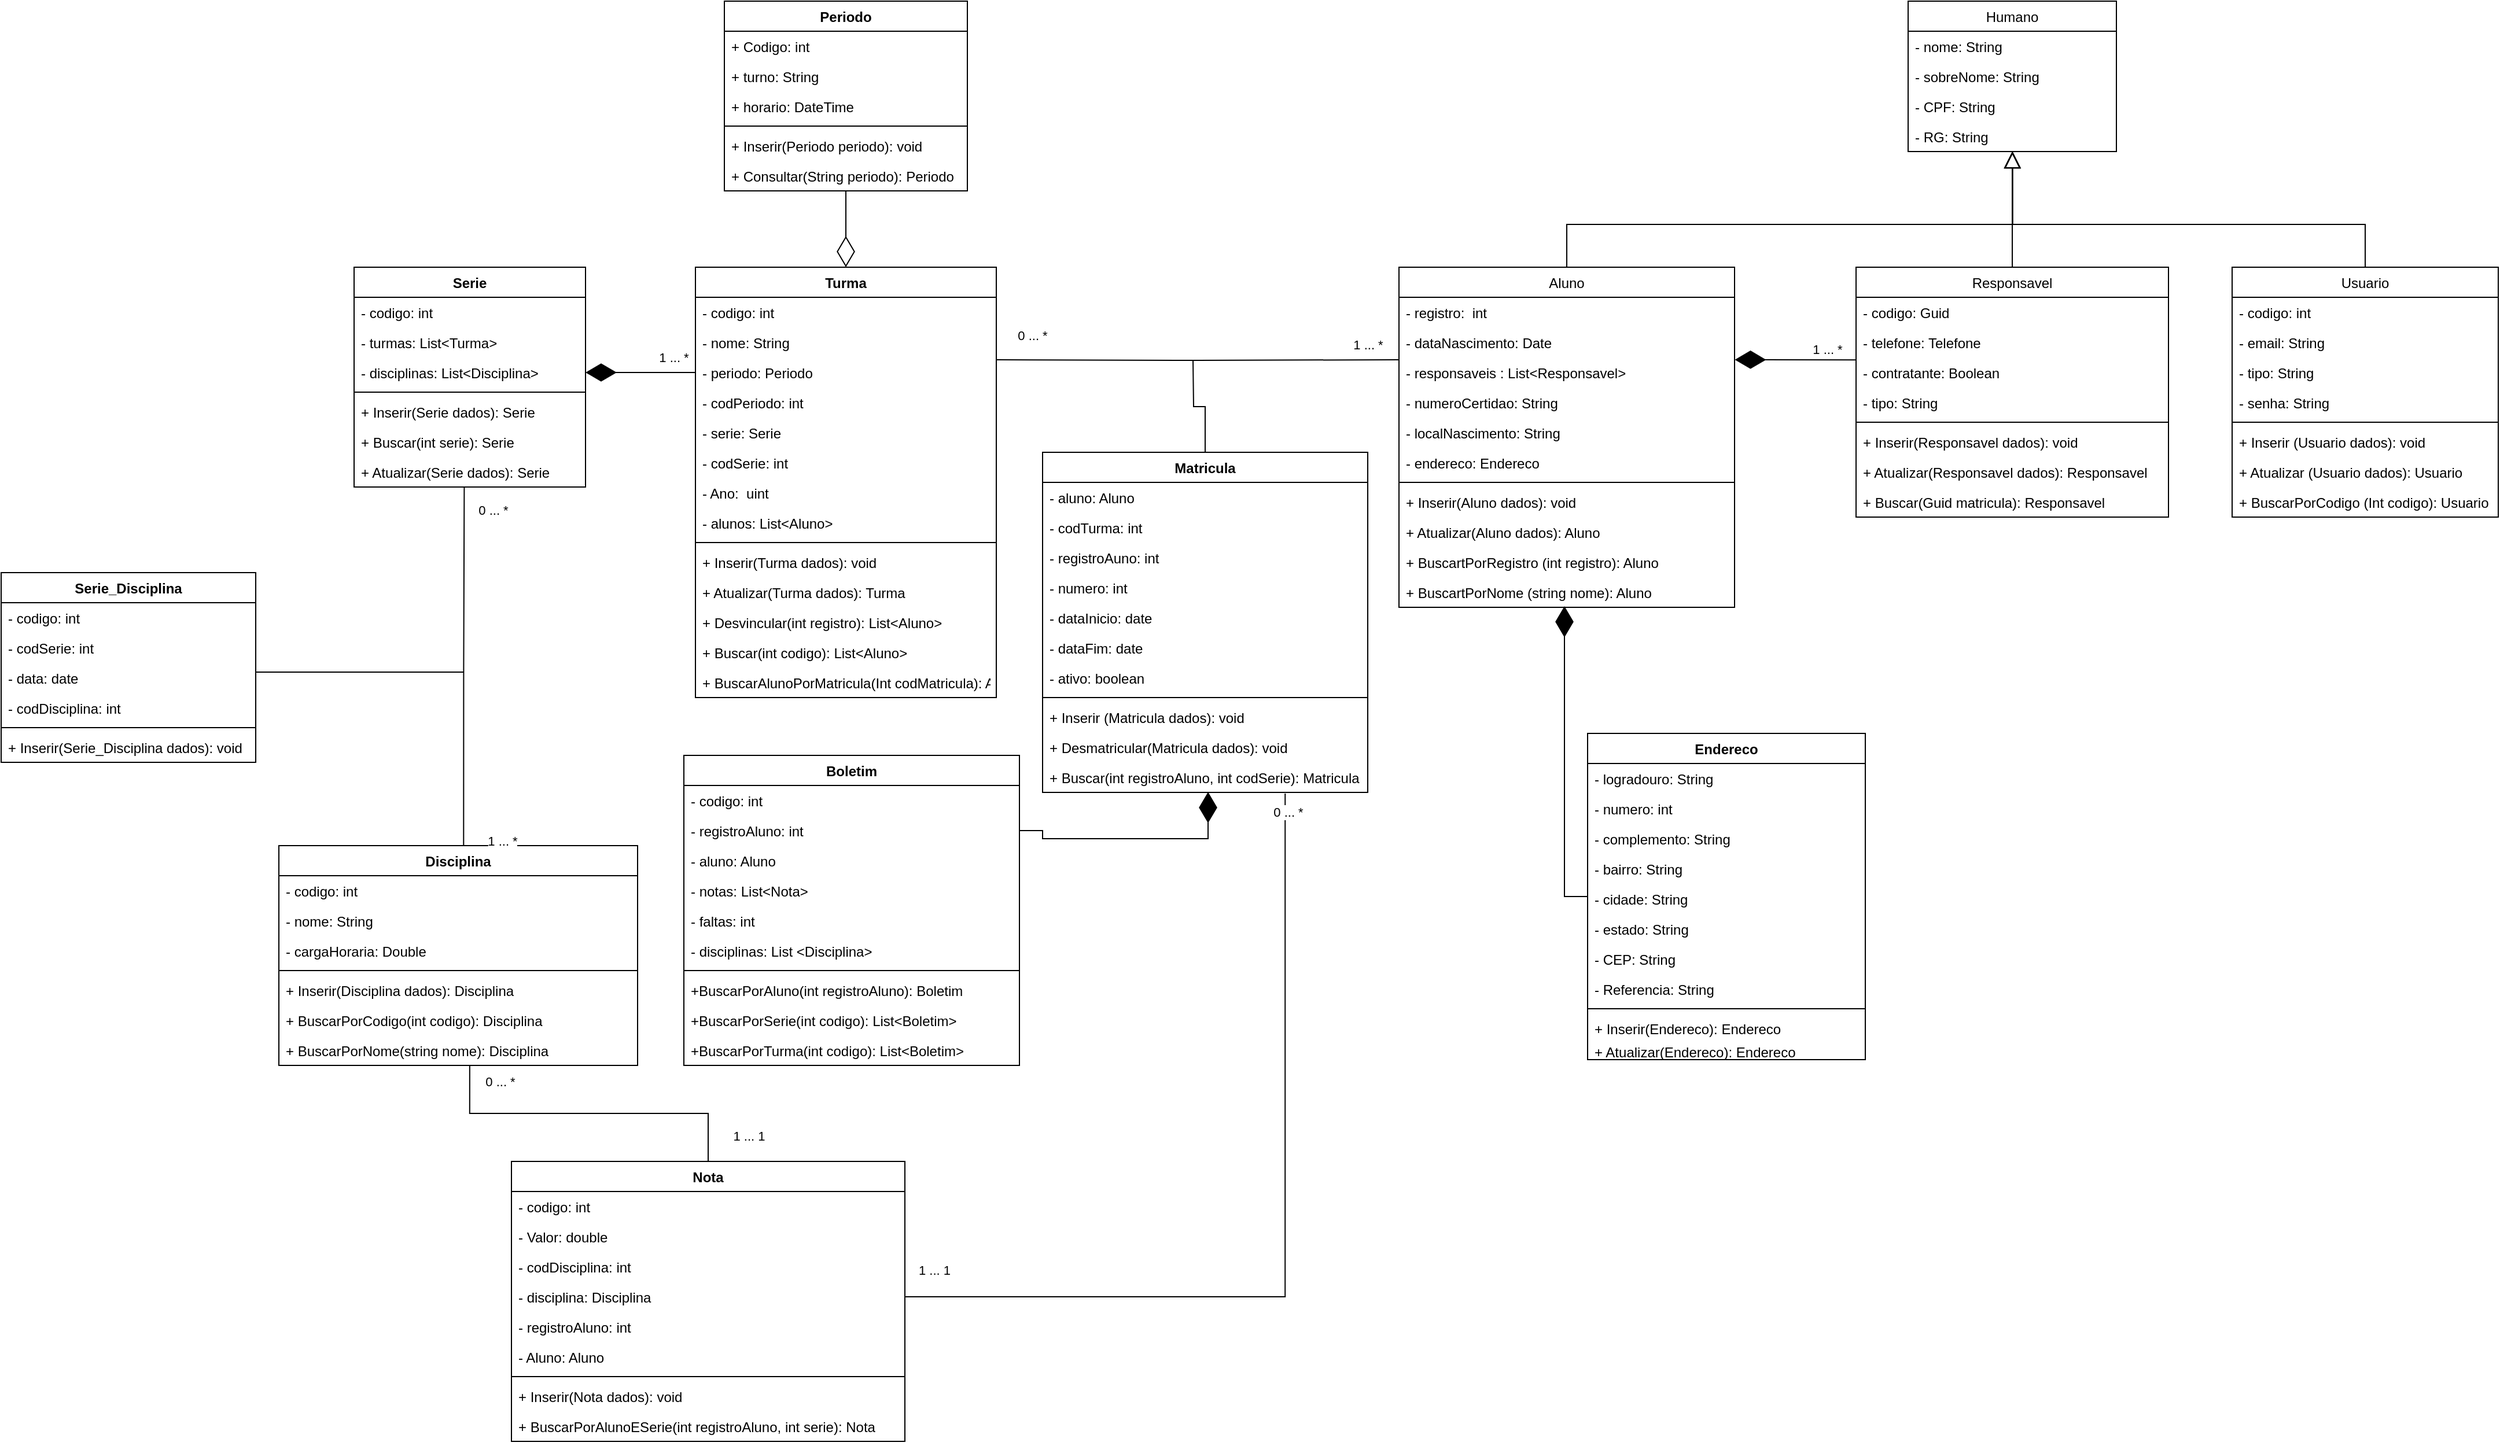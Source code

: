 <mxfile version="20.3.0" type="device"><diagram id="iAGap1rDJ2DINEUSH0aM" name="Página-1"><mxGraphModel dx="868" dy="545" grid="1" gridSize="10" guides="1" tooltips="1" connect="1" arrows="1" fold="1" page="1" pageScale="1" pageWidth="2336" pageHeight="1654" math="0" shadow="0"><root><mxCell id="0"/><mxCell id="1" parent="0"/><mxCell id="8c27EUc509oaUh3fl_Q9-370" value="Humano" style="swimlane;fontStyle=0;childLayout=stackLayout;horizontal=1;startSize=26;fillColor=none;horizontalStack=0;resizeParent=1;resizeParentMax=0;resizeLast=0;collapsible=1;marginBottom=0;" parent="1" vertex="1"><mxGeometry x="1737" y="367" width="180" height="130" as="geometry"/></mxCell><mxCell id="8c27EUc509oaUh3fl_Q9-371" value="- nome: String" style="text;strokeColor=none;fillColor=none;align=left;verticalAlign=top;spacingLeft=4;spacingRight=4;overflow=hidden;rotatable=0;points=[[0,0.5],[1,0.5]];portConstraint=eastwest;" parent="8c27EUc509oaUh3fl_Q9-370" vertex="1"><mxGeometry y="26" width="180" height="26" as="geometry"/></mxCell><mxCell id="8c27EUc509oaUh3fl_Q9-372" value="- sobreNome: String" style="text;strokeColor=none;fillColor=none;align=left;verticalAlign=top;spacingLeft=4;spacingRight=4;overflow=hidden;rotatable=0;points=[[0,0.5],[1,0.5]];portConstraint=eastwest;" parent="8c27EUc509oaUh3fl_Q9-370" vertex="1"><mxGeometry y="52" width="180" height="26" as="geometry"/></mxCell><mxCell id="8c27EUc509oaUh3fl_Q9-373" value="- CPF: String&#10;" style="text;strokeColor=none;fillColor=none;align=left;verticalAlign=top;spacingLeft=4;spacingRight=4;overflow=hidden;rotatable=0;points=[[0,0.5],[1,0.5]];portConstraint=eastwest;" parent="8c27EUc509oaUh3fl_Q9-370" vertex="1"><mxGeometry y="78" width="180" height="26" as="geometry"/></mxCell><mxCell id="8c27EUc509oaUh3fl_Q9-374" value="- RG: String" style="text;strokeColor=none;fillColor=none;align=left;verticalAlign=top;spacingLeft=4;spacingRight=4;overflow=hidden;rotatable=0;points=[[0,0.5],[1,0.5]];portConstraint=eastwest;" parent="8c27EUc509oaUh3fl_Q9-370" vertex="1"><mxGeometry y="104" width="180" height="26" as="geometry"/></mxCell><mxCell id="8c27EUc509oaUh3fl_Q9-375" style="edgeStyle=orthogonalEdgeStyle;rounded=0;orthogonalLoop=1;jettySize=auto;html=1;exitX=0.5;exitY=0;exitDx=0;exitDy=0;entryX=0.502;entryY=1;entryDx=0;entryDy=0;entryPerimeter=0;endArrow=block;endFill=0;endSize=12;" parent="1" source="8c27EUc509oaUh3fl_Q9-376" target="8c27EUc509oaUh3fl_Q9-374" edge="1"><mxGeometry relative="1" as="geometry"><Array as="points"><mxPoint x="2132" y="560"/><mxPoint x="1827" y="560"/></Array></mxGeometry></mxCell><mxCell id="8c27EUc509oaUh3fl_Q9-376" value="Usuario" style="swimlane;fontStyle=0;align=center;verticalAlign=top;childLayout=stackLayout;horizontal=1;startSize=26;horizontalStack=0;resizeParent=1;resizeParentMax=0;resizeLast=0;collapsible=1;marginBottom=0;" parent="1" vertex="1"><mxGeometry x="2017" y="597" width="230" height="216" as="geometry"/></mxCell><mxCell id="8c27EUc509oaUh3fl_Q9-377" value="- codigo: int" style="text;strokeColor=none;fillColor=none;align=left;verticalAlign=top;spacingLeft=4;spacingRight=4;overflow=hidden;rotatable=0;points=[[0,0.5],[1,0.5]];portConstraint=eastwest;" parent="8c27EUc509oaUh3fl_Q9-376" vertex="1"><mxGeometry y="26" width="230" height="26" as="geometry"/></mxCell><mxCell id="8c27EUc509oaUh3fl_Q9-378" value="- email: String" style="text;strokeColor=none;fillColor=none;align=left;verticalAlign=top;spacingLeft=4;spacingRight=4;overflow=hidden;rotatable=0;points=[[0,0.5],[1,0.5]];portConstraint=eastwest;" parent="8c27EUc509oaUh3fl_Q9-376" vertex="1"><mxGeometry y="52" width="230" height="26" as="geometry"/></mxCell><mxCell id="8c27EUc509oaUh3fl_Q9-379" value="- tipo: String" style="text;strokeColor=none;fillColor=none;align=left;verticalAlign=top;spacingLeft=4;spacingRight=4;overflow=hidden;rotatable=0;points=[[0,0.5],[1,0.5]];portConstraint=eastwest;" parent="8c27EUc509oaUh3fl_Q9-376" vertex="1"><mxGeometry y="78" width="230" height="26" as="geometry"/></mxCell><mxCell id="8c27EUc509oaUh3fl_Q9-380" value="- senha: String" style="text;strokeColor=none;fillColor=none;align=left;verticalAlign=top;spacingLeft=4;spacingRight=4;overflow=hidden;rotatable=0;points=[[0,0.5],[1,0.5]];portConstraint=eastwest;" parent="8c27EUc509oaUh3fl_Q9-376" vertex="1"><mxGeometry y="104" width="230" height="26" as="geometry"/></mxCell><mxCell id="8c27EUc509oaUh3fl_Q9-381" value="" style="line;strokeWidth=1;fillColor=none;align=left;verticalAlign=middle;spacingTop=-1;spacingLeft=3;spacingRight=3;rotatable=0;labelPosition=right;points=[];portConstraint=eastwest;strokeColor=inherit;" parent="8c27EUc509oaUh3fl_Q9-376" vertex="1"><mxGeometry y="130" width="230" height="8" as="geometry"/></mxCell><mxCell id="8c27EUc509oaUh3fl_Q9-382" value="+ Inserir (Usuario dados): void" style="text;strokeColor=none;fillColor=none;align=left;verticalAlign=top;spacingLeft=4;spacingRight=4;overflow=hidden;rotatable=0;points=[[0,0.5],[1,0.5]];portConstraint=eastwest;" parent="8c27EUc509oaUh3fl_Q9-376" vertex="1"><mxGeometry y="138" width="230" height="26" as="geometry"/></mxCell><mxCell id="8c27EUc509oaUh3fl_Q9-383" value="+ Atualizar (Usuario dados): Usuario" style="text;strokeColor=none;fillColor=none;align=left;verticalAlign=top;spacingLeft=4;spacingRight=4;overflow=hidden;rotatable=0;points=[[0,0.5],[1,0.5]];portConstraint=eastwest;" parent="8c27EUc509oaUh3fl_Q9-376" vertex="1"><mxGeometry y="164" width="230" height="26" as="geometry"/></mxCell><mxCell id="8c27EUc509oaUh3fl_Q9-384" value="+ BuscarPorCodigo (Int codigo): Usuario" style="text;strokeColor=none;fillColor=none;align=left;verticalAlign=top;spacingLeft=4;spacingRight=4;overflow=hidden;rotatable=0;points=[[0,0.5],[1,0.5]];portConstraint=eastwest;" parent="8c27EUc509oaUh3fl_Q9-376" vertex="1"><mxGeometry y="190" width="230" height="26" as="geometry"/></mxCell><mxCell id="8c27EUc509oaUh3fl_Q9-385" value="" style="endArrow=diamondThin;endFill=1;endSize=24;html=1;rounded=0;jumpSize=13;entryX=1.001;entryY=0.075;entryDx=0;entryDy=0;entryPerimeter=0;exitX=-0.001;exitY=0.081;exitDx=0;exitDy=0;exitPerimeter=0;" parent="1" source="8c27EUc509oaUh3fl_Q9-402" target="8c27EUc509oaUh3fl_Q9-391" edge="1"><mxGeometry width="160" relative="1" as="geometry"><mxPoint x="1687" y="680" as="sourcePoint"/><mxPoint x="1607" y="680" as="targetPoint"/></mxGeometry></mxCell><mxCell id="8c27EUc509oaUh3fl_Q9-386" value="1 ... *" style="edgeLabel;html=1;align=center;verticalAlign=middle;resizable=0;points=[];" parent="8c27EUc509oaUh3fl_Q9-385" vertex="1" connectable="0"><mxGeometry x="-0.461" y="-1" relative="1" as="geometry"><mxPoint x="3" y="-8" as="offset"/></mxGeometry></mxCell><mxCell id="8c27EUc509oaUh3fl_Q9-387" value="" style="group" parent="1" vertex="1" connectable="0"><mxGeometry x="1297" y="597" width="290" height="240" as="geometry"/></mxCell><mxCell id="8c27EUc509oaUh3fl_Q9-388" value="Aluno" style="swimlane;fontStyle=0;childLayout=stackLayout;horizontal=1;startSize=26;fillColor=none;horizontalStack=0;resizeParent=1;resizeParentMax=0;resizeLast=0;collapsible=1;marginBottom=0;" parent="8c27EUc509oaUh3fl_Q9-387" vertex="1"><mxGeometry width="290" height="294" as="geometry"/></mxCell><mxCell id="8c27EUc509oaUh3fl_Q9-389" value="- registro:  int" style="text;strokeColor=none;fillColor=none;align=left;verticalAlign=top;spacingLeft=4;spacingRight=4;overflow=hidden;rotatable=0;points=[[0,0.5],[1,0.5]];portConstraint=eastwest;" parent="8c27EUc509oaUh3fl_Q9-388" vertex="1"><mxGeometry y="26" width="290" height="26" as="geometry"/></mxCell><mxCell id="8c27EUc509oaUh3fl_Q9-390" value="- dataNascimento: Date" style="text;strokeColor=none;fillColor=none;align=left;verticalAlign=top;spacingLeft=4;spacingRight=4;overflow=hidden;rotatable=0;points=[[0,0.5],[1,0.5]];portConstraint=eastwest;" parent="8c27EUc509oaUh3fl_Q9-388" vertex="1"><mxGeometry y="52" width="290" height="26" as="geometry"/></mxCell><mxCell id="8c27EUc509oaUh3fl_Q9-391" value="- responsaveis : List&lt;Responsavel&gt;" style="text;strokeColor=none;fillColor=none;align=left;verticalAlign=top;spacingLeft=4;spacingRight=4;overflow=hidden;rotatable=0;points=[[0,0.5],[1,0.5]];portConstraint=eastwest;" parent="8c27EUc509oaUh3fl_Q9-388" vertex="1"><mxGeometry y="78" width="290" height="26" as="geometry"/></mxCell><mxCell id="8c27EUc509oaUh3fl_Q9-392" value="- numeroCertidao: String" style="text;strokeColor=none;fillColor=none;align=left;verticalAlign=top;spacingLeft=4;spacingRight=4;overflow=hidden;rotatable=0;points=[[0,0.5],[1,0.5]];portConstraint=eastwest;" parent="8c27EUc509oaUh3fl_Q9-388" vertex="1"><mxGeometry y="104" width="290" height="26" as="geometry"/></mxCell><mxCell id="8c27EUc509oaUh3fl_Q9-393" value="- localNascimento: String" style="text;strokeColor=none;fillColor=none;align=left;verticalAlign=top;spacingLeft=4;spacingRight=4;overflow=hidden;rotatable=0;points=[[0,0.5],[1,0.5]];portConstraint=eastwest;" parent="8c27EUc509oaUh3fl_Q9-388" vertex="1"><mxGeometry y="130" width="290" height="26" as="geometry"/></mxCell><mxCell id="8c27EUc509oaUh3fl_Q9-394" value="- endereco: Endereco" style="text;strokeColor=none;fillColor=none;align=left;verticalAlign=top;spacingLeft=4;spacingRight=4;overflow=hidden;rotatable=0;points=[[0,0.5],[1,0.5]];portConstraint=eastwest;" parent="8c27EUc509oaUh3fl_Q9-388" vertex="1"><mxGeometry y="156" width="290" height="26" as="geometry"/></mxCell><mxCell id="8c27EUc509oaUh3fl_Q9-500" value="" style="line;strokeWidth=1;fillColor=none;align=left;verticalAlign=middle;spacingTop=-1;spacingLeft=3;spacingRight=3;rotatable=0;labelPosition=right;points=[];portConstraint=eastwest;strokeColor=inherit;" parent="8c27EUc509oaUh3fl_Q9-388" vertex="1"><mxGeometry y="182" width="290" height="8" as="geometry"/></mxCell><mxCell id="8c27EUc509oaUh3fl_Q9-396" value="+ Inserir(Aluno dados): void" style="text;strokeColor=none;fillColor=none;align=left;verticalAlign=top;spacingLeft=4;spacingRight=4;overflow=hidden;rotatable=0;points=[[0,0.5],[1,0.5]];portConstraint=eastwest;" parent="8c27EUc509oaUh3fl_Q9-388" vertex="1"><mxGeometry y="190" width="290" height="26" as="geometry"/></mxCell><mxCell id="8c27EUc509oaUh3fl_Q9-499" value="+ Atualizar(Aluno dados): Aluno" style="text;strokeColor=none;fillColor=none;align=left;verticalAlign=top;spacingLeft=4;spacingRight=4;overflow=hidden;rotatable=0;points=[[0,0.5],[1,0.5]];portConstraint=eastwest;" parent="8c27EUc509oaUh3fl_Q9-388" vertex="1"><mxGeometry y="216" width="290" height="26" as="geometry"/></mxCell><mxCell id="8c27EUc509oaUh3fl_Q9-395" value="+ BuscartPorRegistro (int registro): Aluno" style="text;strokeColor=none;fillColor=none;align=left;verticalAlign=top;spacingLeft=4;spacingRight=4;overflow=hidden;rotatable=0;points=[[0,0.5],[1,0.5]];portConstraint=eastwest;" parent="8c27EUc509oaUh3fl_Q9-388" vertex="1"><mxGeometry y="242" width="290" height="26" as="geometry"/></mxCell><mxCell id="UG4TP2vyQkA0ej-WrVvb-13" value="+ BuscartPorNome (string nome): Aluno" style="text;strokeColor=none;fillColor=none;align=left;verticalAlign=top;spacingLeft=4;spacingRight=4;overflow=hidden;rotatable=0;points=[[0,0.5],[1,0.5]];portConstraint=eastwest;" vertex="1" parent="8c27EUc509oaUh3fl_Q9-388"><mxGeometry y="268" width="290" height="26" as="geometry"/></mxCell><mxCell id="8c27EUc509oaUh3fl_Q9-398" value="" style="group" parent="1" vertex="1" connectable="0"><mxGeometry x="1692" y="597" width="270" height="210" as="geometry"/></mxCell><mxCell id="8c27EUc509oaUh3fl_Q9-399" value="Responsavel" style="swimlane;fontStyle=0;childLayout=stackLayout;horizontal=1;startSize=26;fillColor=none;horizontalStack=0;resizeParent=1;resizeParentMax=0;resizeLast=0;collapsible=1;marginBottom=0;" parent="8c27EUc509oaUh3fl_Q9-398" vertex="1"><mxGeometry width="270" height="216" as="geometry"/></mxCell><mxCell id="8c27EUc509oaUh3fl_Q9-400" value="- codigo: Guid&#10;" style="text;strokeColor=none;fillColor=none;align=left;verticalAlign=top;spacingLeft=4;spacingRight=4;overflow=hidden;rotatable=0;points=[[0,0.5],[1,0.5]];portConstraint=eastwest;" parent="8c27EUc509oaUh3fl_Q9-399" vertex="1"><mxGeometry y="26" width="270" height="26" as="geometry"/></mxCell><mxCell id="8c27EUc509oaUh3fl_Q9-401" value="- telefone: Telefone" style="text;strokeColor=none;fillColor=none;align=left;verticalAlign=top;spacingLeft=4;spacingRight=4;overflow=hidden;rotatable=0;points=[[0,0.5],[1,0.5]];portConstraint=eastwest;" parent="8c27EUc509oaUh3fl_Q9-399" vertex="1"><mxGeometry y="52" width="270" height="26" as="geometry"/></mxCell><mxCell id="8c27EUc509oaUh3fl_Q9-402" value="- contratante: Boolean" style="text;strokeColor=none;fillColor=none;align=left;verticalAlign=top;spacingLeft=4;spacingRight=4;overflow=hidden;rotatable=0;points=[[0,0.5],[1,0.5]];portConstraint=eastwest;" parent="8c27EUc509oaUh3fl_Q9-399" vertex="1"><mxGeometry y="78" width="270" height="26" as="geometry"/></mxCell><mxCell id="8c27EUc509oaUh3fl_Q9-403" value="- tipo: String" style="text;strokeColor=none;fillColor=none;align=left;verticalAlign=top;spacingLeft=4;spacingRight=4;overflow=hidden;rotatable=0;points=[[0,0.5],[1,0.5]];portConstraint=eastwest;" parent="8c27EUc509oaUh3fl_Q9-399" vertex="1"><mxGeometry y="104" width="270" height="26" as="geometry"/></mxCell><mxCell id="8c27EUc509oaUh3fl_Q9-515" value="" style="line;strokeWidth=1;fillColor=none;align=left;verticalAlign=middle;spacingTop=-1;spacingLeft=3;spacingRight=3;rotatable=0;labelPosition=right;points=[];portConstraint=eastwest;strokeColor=inherit;" parent="8c27EUc509oaUh3fl_Q9-399" vertex="1"><mxGeometry y="130" width="270" height="8" as="geometry"/></mxCell><mxCell id="8c27EUc509oaUh3fl_Q9-496" value="+ Inserir(Responsavel dados): void" style="text;strokeColor=none;fillColor=none;align=left;verticalAlign=top;spacingLeft=4;spacingRight=4;overflow=hidden;rotatable=0;points=[[0,0.5],[1,0.5]];portConstraint=eastwest;" parent="8c27EUc509oaUh3fl_Q9-399" vertex="1"><mxGeometry y="138" width="270" height="26" as="geometry"/></mxCell><mxCell id="8c27EUc509oaUh3fl_Q9-497" value="+ Atualizar(Responsavel dados): Responsavel" style="text;strokeColor=none;fillColor=none;align=left;verticalAlign=top;spacingLeft=4;spacingRight=4;overflow=hidden;rotatable=0;points=[[0,0.5],[1,0.5]];portConstraint=eastwest;" parent="8c27EUc509oaUh3fl_Q9-399" vertex="1"><mxGeometry y="164" width="270" height="26" as="geometry"/></mxCell><mxCell id="8c27EUc509oaUh3fl_Q9-498" value="+ Buscar(Guid matricula): Responsavel" style="text;strokeColor=none;fillColor=none;align=left;verticalAlign=top;spacingLeft=4;spacingRight=4;overflow=hidden;rotatable=0;points=[[0,0.5],[1,0.5]];portConstraint=eastwest;" parent="8c27EUc509oaUh3fl_Q9-399" vertex="1"><mxGeometry y="190" width="270" height="26" as="geometry"/></mxCell><mxCell id="8c27EUc509oaUh3fl_Q9-405" style="edgeStyle=orthogonalEdgeStyle;rounded=0;orthogonalLoop=1;jettySize=auto;html=1;exitX=0.5;exitY=0;exitDx=0;exitDy=0;entryX=0.5;entryY=1;entryDx=0;entryDy=0;entryPerimeter=0;endArrow=block;endFill=0;endSize=12;" parent="1" source="8c27EUc509oaUh3fl_Q9-388" target="8c27EUc509oaUh3fl_Q9-374" edge="1"><mxGeometry relative="1" as="geometry"><Array as="points"><mxPoint x="1442" y="560"/><mxPoint x="1827" y="560"/></Array></mxGeometry></mxCell><mxCell id="8c27EUc509oaUh3fl_Q9-406" style="edgeStyle=orthogonalEdgeStyle;rounded=0;orthogonalLoop=1;jettySize=auto;html=1;exitX=0.5;exitY=0;exitDx=0;exitDy=0;endArrow=block;endFill=0;endSize=12;" parent="1" source="8c27EUc509oaUh3fl_Q9-399" edge="1"><mxGeometry relative="1" as="geometry"><mxPoint x="1827" y="497" as="targetPoint"/></mxGeometry></mxCell><mxCell id="8c27EUc509oaUh3fl_Q9-501" style="edgeStyle=orthogonalEdgeStyle;rounded=0;orthogonalLoop=1;jettySize=auto;html=1;endArrow=diamondThin;endFill=1;endSize=24;" parent="1" source="8c27EUc509oaUh3fl_Q9-407" edge="1"><mxGeometry relative="1" as="geometry"><mxPoint x="1440" y="890" as="targetPoint"/></mxGeometry></mxCell><mxCell id="8c27EUc509oaUh3fl_Q9-407" value="Endereco" style="swimlane;fontStyle=1;align=center;verticalAlign=top;childLayout=stackLayout;horizontal=1;startSize=26;horizontalStack=0;resizeParent=1;resizeParentMax=0;resizeLast=0;collapsible=1;marginBottom=0;" parent="1" vertex="1"><mxGeometry x="1460" y="1000" width="240" height="282" as="geometry"/></mxCell><mxCell id="8c27EUc509oaUh3fl_Q9-408" value="- logradouro: String&#10;" style="text;strokeColor=none;fillColor=none;align=left;verticalAlign=top;spacingLeft=4;spacingRight=4;overflow=hidden;rotatable=0;points=[[0,0.5],[1,0.5]];portConstraint=eastwest;" parent="8c27EUc509oaUh3fl_Q9-407" vertex="1"><mxGeometry y="26" width="240" height="26" as="geometry"/></mxCell><mxCell id="8c27EUc509oaUh3fl_Q9-409" value="- numero: int&#10;" style="text;strokeColor=none;fillColor=none;align=left;verticalAlign=top;spacingLeft=4;spacingRight=4;overflow=hidden;rotatable=0;points=[[0,0.5],[1,0.5]];portConstraint=eastwest;" parent="8c27EUc509oaUh3fl_Q9-407" vertex="1"><mxGeometry y="52" width="240" height="26" as="geometry"/></mxCell><mxCell id="8c27EUc509oaUh3fl_Q9-410" value="- complemento: String&#10;" style="text;strokeColor=none;fillColor=none;align=left;verticalAlign=top;spacingLeft=4;spacingRight=4;overflow=hidden;rotatable=0;points=[[0,0.5],[1,0.5]];portConstraint=eastwest;" parent="8c27EUc509oaUh3fl_Q9-407" vertex="1"><mxGeometry y="78" width="240" height="26" as="geometry"/></mxCell><mxCell id="8c27EUc509oaUh3fl_Q9-411" value="- bairro: String&#10;" style="text;strokeColor=none;fillColor=none;align=left;verticalAlign=top;spacingLeft=4;spacingRight=4;overflow=hidden;rotatable=0;points=[[0,0.5],[1,0.5]];portConstraint=eastwest;" parent="8c27EUc509oaUh3fl_Q9-407" vertex="1"><mxGeometry y="104" width="240" height="26" as="geometry"/></mxCell><mxCell id="8c27EUc509oaUh3fl_Q9-412" value="- cidade: String&#10;" style="text;strokeColor=none;fillColor=none;align=left;verticalAlign=top;spacingLeft=4;spacingRight=4;overflow=hidden;rotatable=0;points=[[0,0.5],[1,0.5]];portConstraint=eastwest;" parent="8c27EUc509oaUh3fl_Q9-407" vertex="1"><mxGeometry y="130" width="240" height="26" as="geometry"/></mxCell><mxCell id="8c27EUc509oaUh3fl_Q9-413" value="- estado: String&#10;" style="text;strokeColor=none;fillColor=none;align=left;verticalAlign=top;spacingLeft=4;spacingRight=4;overflow=hidden;rotatable=0;points=[[0,0.5],[1,0.5]];portConstraint=eastwest;" parent="8c27EUc509oaUh3fl_Q9-407" vertex="1"><mxGeometry y="156" width="240" height="26" as="geometry"/></mxCell><mxCell id="8c27EUc509oaUh3fl_Q9-414" value="- CEP: String&#10;" style="text;strokeColor=none;fillColor=none;align=left;verticalAlign=top;spacingLeft=4;spacingRight=4;overflow=hidden;rotatable=0;points=[[0,0.5],[1,0.5]];portConstraint=eastwest;" parent="8c27EUc509oaUh3fl_Q9-407" vertex="1"><mxGeometry y="182" width="240" height="26" as="geometry"/></mxCell><mxCell id="8c27EUc509oaUh3fl_Q9-415" value="- Referencia: String&#10;" style="text;strokeColor=none;fillColor=none;align=left;verticalAlign=top;spacingLeft=4;spacingRight=4;overflow=hidden;rotatable=0;points=[[0,0.5],[1,0.5]];portConstraint=eastwest;" parent="8c27EUc509oaUh3fl_Q9-407" vertex="1"><mxGeometry y="208" width="240" height="26" as="geometry"/></mxCell><mxCell id="8c27EUc509oaUh3fl_Q9-416" value="" style="line;strokeWidth=1;fillColor=none;align=left;verticalAlign=middle;spacingTop=-1;spacingLeft=3;spacingRight=3;rotatable=0;labelPosition=right;points=[];portConstraint=eastwest;strokeColor=inherit;" parent="8c27EUc509oaUh3fl_Q9-407" vertex="1"><mxGeometry y="234" width="240" height="8" as="geometry"/></mxCell><mxCell id="8c27EUc509oaUh3fl_Q9-417" value="+ Inserir(Endereco): Endereco" style="text;strokeColor=none;fillColor=none;align=left;verticalAlign=top;spacingLeft=4;spacingRight=4;overflow=hidden;rotatable=0;points=[[0,0.5],[1,0.5]];portConstraint=eastwest;" parent="8c27EUc509oaUh3fl_Q9-407" vertex="1"><mxGeometry y="242" width="240" height="20" as="geometry"/></mxCell><mxCell id="8c27EUc509oaUh3fl_Q9-418" value="+ Atualizar(Endereco): Endereco" style="text;strokeColor=none;fillColor=none;align=left;verticalAlign=top;spacingLeft=4;spacingRight=4;overflow=hidden;rotatable=0;points=[[0,0.5],[1,0.5]];portConstraint=eastwest;" parent="8c27EUc509oaUh3fl_Q9-407" vertex="1"><mxGeometry y="262" width="240" height="20" as="geometry"/></mxCell><mxCell id="8c27EUc509oaUh3fl_Q9-420" value="Serie" style="swimlane;fontStyle=1;align=center;verticalAlign=top;childLayout=stackLayout;horizontal=1;startSize=26;horizontalStack=0;resizeParent=1;resizeParentMax=0;resizeLast=0;collapsible=1;marginBottom=0;" parent="1" vertex="1"><mxGeometry x="394" y="597" width="200" height="190" as="geometry"/></mxCell><mxCell id="8c27EUc509oaUh3fl_Q9-421" value="- codigo: int&#10;" style="text;strokeColor=none;fillColor=none;align=left;verticalAlign=top;spacingLeft=4;spacingRight=4;overflow=hidden;rotatable=0;points=[[0,0.5],[1,0.5]];portConstraint=eastwest;" parent="8c27EUc509oaUh3fl_Q9-420" vertex="1"><mxGeometry y="26" width="200" height="26" as="geometry"/></mxCell><mxCell id="8c27EUc509oaUh3fl_Q9-422" value="- turmas: List&lt;Turma&gt;&#10;" style="text;strokeColor=none;fillColor=none;align=left;verticalAlign=top;spacingLeft=4;spacingRight=4;overflow=hidden;rotatable=0;points=[[0,0.5],[1,0.5]];portConstraint=eastwest;" parent="8c27EUc509oaUh3fl_Q9-420" vertex="1"><mxGeometry y="52" width="200" height="26" as="geometry"/></mxCell><mxCell id="8c27EUc509oaUh3fl_Q9-423" value="- disciplinas: List&lt;Disciplina&gt;&#10;" style="text;strokeColor=none;fillColor=none;align=left;verticalAlign=top;spacingLeft=4;spacingRight=4;overflow=hidden;rotatable=0;points=[[0,0.5],[1,0.5]];portConstraint=eastwest;" parent="8c27EUc509oaUh3fl_Q9-420" vertex="1"><mxGeometry y="78" width="200" height="26" as="geometry"/></mxCell><mxCell id="8c27EUc509oaUh3fl_Q9-424" value="" style="line;strokeWidth=1;fillColor=none;align=left;verticalAlign=middle;spacingTop=-1;spacingLeft=3;spacingRight=3;rotatable=0;labelPosition=right;points=[];portConstraint=eastwest;strokeColor=inherit;" parent="8c27EUc509oaUh3fl_Q9-420" vertex="1"><mxGeometry y="104" width="200" height="8" as="geometry"/></mxCell><mxCell id="8c27EUc509oaUh3fl_Q9-425" value="+ Inserir(Serie dados): Serie" style="text;strokeColor=none;fillColor=none;align=left;verticalAlign=top;spacingLeft=4;spacingRight=4;overflow=hidden;rotatable=0;points=[[0,0.5],[1,0.5]];portConstraint=eastwest;" parent="8c27EUc509oaUh3fl_Q9-420" vertex="1"><mxGeometry y="112" width="200" height="26" as="geometry"/></mxCell><mxCell id="8c27EUc509oaUh3fl_Q9-426" value="+ Buscar(int serie): Serie" style="text;strokeColor=none;fillColor=none;align=left;verticalAlign=top;spacingLeft=4;spacingRight=4;overflow=hidden;rotatable=0;points=[[0,0.5],[1,0.5]];portConstraint=eastwest;" parent="8c27EUc509oaUh3fl_Q9-420" vertex="1"><mxGeometry y="138" width="200" height="26" as="geometry"/></mxCell><mxCell id="8c27EUc509oaUh3fl_Q9-427" value="+ Atualizar(Serie dados): Serie" style="text;strokeColor=none;fillColor=none;align=left;verticalAlign=top;spacingLeft=4;spacingRight=4;overflow=hidden;rotatable=0;points=[[0,0.5],[1,0.5]];portConstraint=eastwest;" parent="8c27EUc509oaUh3fl_Q9-420" vertex="1"><mxGeometry y="164" width="200" height="26" as="geometry"/></mxCell><mxCell id="8c27EUc509oaUh3fl_Q9-433" value="Turma" style="swimlane;fontStyle=1;align=center;verticalAlign=top;childLayout=stackLayout;horizontal=1;startSize=26;horizontalStack=0;resizeParent=1;resizeParentMax=0;resizeLast=0;collapsible=1;marginBottom=0;" parent="1" vertex="1"><mxGeometry x="689" y="597" width="260" height="372" as="geometry"/></mxCell><mxCell id="8c27EUc509oaUh3fl_Q9-434" value="- codigo: int" style="text;strokeColor=none;fillColor=none;align=left;verticalAlign=top;spacingLeft=4;spacingRight=4;overflow=hidden;rotatable=0;points=[[0,0.5],[1,0.5]];portConstraint=eastwest;" parent="8c27EUc509oaUh3fl_Q9-433" vertex="1"><mxGeometry y="26" width="260" height="26" as="geometry"/></mxCell><mxCell id="8c27EUc509oaUh3fl_Q9-435" value="- nome: String" style="text;strokeColor=none;fillColor=none;align=left;verticalAlign=top;spacingLeft=4;spacingRight=4;overflow=hidden;rotatable=0;points=[[0,0.5],[1,0.5]];portConstraint=eastwest;" parent="8c27EUc509oaUh3fl_Q9-433" vertex="1"><mxGeometry y="52" width="260" height="26" as="geometry"/></mxCell><mxCell id="8c27EUc509oaUh3fl_Q9-436" value="- periodo: Periodo" style="text;strokeColor=none;fillColor=none;align=left;verticalAlign=top;spacingLeft=4;spacingRight=4;overflow=hidden;rotatable=0;points=[[0,0.5],[1,0.5]];portConstraint=eastwest;" parent="8c27EUc509oaUh3fl_Q9-433" vertex="1"><mxGeometry y="78" width="260" height="26" as="geometry"/></mxCell><mxCell id="Z_rt5wKr00oqAwm7GQoM-1" value="- codPeriodo: int" style="text;strokeColor=none;fillColor=none;align=left;verticalAlign=top;spacingLeft=4;spacingRight=4;overflow=hidden;rotatable=0;points=[[0,0.5],[1,0.5]];portConstraint=eastwest;" parent="8c27EUc509oaUh3fl_Q9-433" vertex="1"><mxGeometry y="104" width="260" height="26" as="geometry"/></mxCell><mxCell id="8c27EUc509oaUh3fl_Q9-437" value="- serie: Serie" style="text;strokeColor=none;fillColor=none;align=left;verticalAlign=top;spacingLeft=4;spacingRight=4;overflow=hidden;rotatable=0;points=[[0,0.5],[1,0.5]];portConstraint=eastwest;" parent="8c27EUc509oaUh3fl_Q9-433" vertex="1"><mxGeometry y="130" width="260" height="26" as="geometry"/></mxCell><mxCell id="Z_rt5wKr00oqAwm7GQoM-2" value="- codSerie: int" style="text;strokeColor=none;fillColor=none;align=left;verticalAlign=top;spacingLeft=4;spacingRight=4;overflow=hidden;rotatable=0;points=[[0,0.5],[1,0.5]];portConstraint=eastwest;" parent="8c27EUc509oaUh3fl_Q9-433" vertex="1"><mxGeometry y="156" width="260" height="26" as="geometry"/></mxCell><mxCell id="8c27EUc509oaUh3fl_Q9-438" value="- Ano:  uint" style="text;strokeColor=none;fillColor=none;align=left;verticalAlign=top;spacingLeft=4;spacingRight=4;overflow=hidden;rotatable=0;points=[[0,0.5],[1,0.5]];portConstraint=eastwest;" parent="8c27EUc509oaUh3fl_Q9-433" vertex="1"><mxGeometry y="182" width="260" height="26" as="geometry"/></mxCell><mxCell id="8c27EUc509oaUh3fl_Q9-439" value="- alunos: List&lt;Aluno&gt;" style="text;strokeColor=none;fillColor=none;align=left;verticalAlign=top;spacingLeft=4;spacingRight=4;overflow=hidden;rotatable=0;points=[[0,0.5],[1,0.5]];portConstraint=eastwest;" parent="8c27EUc509oaUh3fl_Q9-433" vertex="1"><mxGeometry y="208" width="260" height="26" as="geometry"/></mxCell><mxCell id="8c27EUc509oaUh3fl_Q9-440" value="" style="line;strokeWidth=1;fillColor=none;align=left;verticalAlign=middle;spacingTop=-1;spacingLeft=3;spacingRight=3;rotatable=0;labelPosition=right;points=[];portConstraint=eastwest;strokeColor=inherit;" parent="8c27EUc509oaUh3fl_Q9-433" vertex="1"><mxGeometry y="234" width="260" height="8" as="geometry"/></mxCell><mxCell id="8c27EUc509oaUh3fl_Q9-441" value="+ Inserir(Turma dados): void" style="text;strokeColor=none;fillColor=none;align=left;verticalAlign=top;spacingLeft=4;spacingRight=4;overflow=hidden;rotatable=0;points=[[0,0.5],[1,0.5]];portConstraint=eastwest;" parent="8c27EUc509oaUh3fl_Q9-433" vertex="1"><mxGeometry y="242" width="260" height="26" as="geometry"/></mxCell><mxCell id="8c27EUc509oaUh3fl_Q9-442" value="+ Atualizar(Turma dados): Turma&#10;" style="text;strokeColor=none;fillColor=none;align=left;verticalAlign=top;spacingLeft=4;spacingRight=4;overflow=hidden;rotatable=0;points=[[0,0.5],[1,0.5]];portConstraint=eastwest;" parent="8c27EUc509oaUh3fl_Q9-433" vertex="1"><mxGeometry y="268" width="260" height="26" as="geometry"/></mxCell><mxCell id="8c27EUc509oaUh3fl_Q9-445" value="+ Desvincular(int registro): List&lt;Aluno&gt;&#10;" style="text;strokeColor=none;fillColor=none;align=left;verticalAlign=top;spacingLeft=4;spacingRight=4;overflow=hidden;rotatable=0;points=[[0,0.5],[1,0.5]];portConstraint=eastwest;" parent="8c27EUc509oaUh3fl_Q9-433" vertex="1"><mxGeometry y="294" width="260" height="26" as="geometry"/></mxCell><mxCell id="8c27EUc509oaUh3fl_Q9-444" value="+ Buscar(int codigo): List&lt;Aluno&gt;&#10;" style="text;strokeColor=none;fillColor=none;align=left;verticalAlign=top;spacingLeft=4;spacingRight=4;overflow=hidden;rotatable=0;points=[[0,0.5],[1,0.5]];portConstraint=eastwest;" parent="8c27EUc509oaUh3fl_Q9-433" vertex="1"><mxGeometry y="320" width="260" height="26" as="geometry"/></mxCell><mxCell id="8c27EUc509oaUh3fl_Q9-443" value="+ BuscarAlunoPorMatricula(Int codMatricula): Aluno&#10;" style="text;strokeColor=none;fillColor=none;align=left;verticalAlign=top;spacingLeft=4;spacingRight=4;overflow=hidden;rotatable=0;points=[[0,0.5],[1,0.5]];portConstraint=eastwest;" parent="8c27EUc509oaUh3fl_Q9-433" vertex="1"><mxGeometry y="346" width="260" height="26" as="geometry"/></mxCell><mxCell id="8c27EUc509oaUh3fl_Q9-509" style="edgeStyle=orthogonalEdgeStyle;rounded=0;orthogonalLoop=1;jettySize=auto;html=1;exitX=0.5;exitY=0;exitDx=0;exitDy=0;endArrow=none;endFill=0;endSize=24;" parent="1" source="8c27EUc509oaUh3fl_Q9-447" edge="1"><mxGeometry relative="1" as="geometry"><mxPoint x="1119" y="677" as="targetPoint"/></mxGeometry></mxCell><mxCell id="8c27EUc509oaUh3fl_Q9-447" value="Matricula" style="swimlane;fontStyle=1;align=center;verticalAlign=top;childLayout=stackLayout;horizontal=1;startSize=26;horizontalStack=0;resizeParent=1;resizeParentMax=0;resizeLast=0;collapsible=1;marginBottom=0;" parent="1" vertex="1"><mxGeometry x="989" y="757" width="281" height="294" as="geometry"/></mxCell><mxCell id="Z_rt5wKr00oqAwm7GQoM-3" value="- aluno: Aluno" style="text;strokeColor=none;fillColor=none;align=left;verticalAlign=top;spacingLeft=4;spacingRight=4;overflow=hidden;rotatable=0;points=[[0,0.5],[1,0.5]];portConstraint=eastwest;" parent="8c27EUc509oaUh3fl_Q9-447" vertex="1"><mxGeometry y="26" width="281" height="26" as="geometry"/></mxCell><mxCell id="8c27EUc509oaUh3fl_Q9-448" value="- codTurma: int" style="text;strokeColor=none;fillColor=none;align=left;verticalAlign=top;spacingLeft=4;spacingRight=4;overflow=hidden;rotatable=0;points=[[0,0.5],[1,0.5]];portConstraint=eastwest;" parent="8c27EUc509oaUh3fl_Q9-447" vertex="1"><mxGeometry y="52" width="281" height="26" as="geometry"/></mxCell><mxCell id="8c27EUc509oaUh3fl_Q9-449" value="- registroAuno: int" style="text;strokeColor=none;fillColor=none;align=left;verticalAlign=top;spacingLeft=4;spacingRight=4;overflow=hidden;rotatable=0;points=[[0,0.5],[1,0.5]];portConstraint=eastwest;" parent="8c27EUc509oaUh3fl_Q9-447" vertex="1"><mxGeometry y="78" width="281" height="26" as="geometry"/></mxCell><mxCell id="8c27EUc509oaUh3fl_Q9-450" value="- numero: int" style="text;strokeColor=none;fillColor=none;align=left;verticalAlign=top;spacingLeft=4;spacingRight=4;overflow=hidden;rotatable=0;points=[[0,0.5],[1,0.5]];portConstraint=eastwest;" parent="8c27EUc509oaUh3fl_Q9-447" vertex="1"><mxGeometry y="104" width="281" height="26" as="geometry"/></mxCell><mxCell id="8c27EUc509oaUh3fl_Q9-451" value="- dataInicio: date" style="text;strokeColor=none;fillColor=none;align=left;verticalAlign=top;spacingLeft=4;spacingRight=4;overflow=hidden;rotatable=0;points=[[0,0.5],[1,0.5]];portConstraint=eastwest;" parent="8c27EUc509oaUh3fl_Q9-447" vertex="1"><mxGeometry y="130" width="281" height="26" as="geometry"/></mxCell><mxCell id="8c27EUc509oaUh3fl_Q9-452" value="- dataFim: date" style="text;strokeColor=none;fillColor=none;align=left;verticalAlign=top;spacingLeft=4;spacingRight=4;overflow=hidden;rotatable=0;points=[[0,0.5],[1,0.5]];portConstraint=eastwest;" parent="8c27EUc509oaUh3fl_Q9-447" vertex="1"><mxGeometry y="156" width="281" height="26" as="geometry"/></mxCell><mxCell id="8c27EUc509oaUh3fl_Q9-453" value="- ativo: boolean" style="text;strokeColor=none;fillColor=none;align=left;verticalAlign=top;spacingLeft=4;spacingRight=4;overflow=hidden;rotatable=0;points=[[0,0.5],[1,0.5]];portConstraint=eastwest;" parent="8c27EUc509oaUh3fl_Q9-447" vertex="1"><mxGeometry y="182" width="281" height="26" as="geometry"/></mxCell><mxCell id="8c27EUc509oaUh3fl_Q9-454" value="" style="line;strokeWidth=1;fillColor=none;align=left;verticalAlign=middle;spacingTop=-1;spacingLeft=3;spacingRight=3;rotatable=0;labelPosition=right;points=[];portConstraint=eastwest;strokeColor=inherit;" parent="8c27EUc509oaUh3fl_Q9-447" vertex="1"><mxGeometry y="208" width="281" height="8" as="geometry"/></mxCell><mxCell id="8c27EUc509oaUh3fl_Q9-455" value="+ Inserir (Matricula dados): void" style="text;strokeColor=none;fillColor=none;align=left;verticalAlign=top;spacingLeft=4;spacingRight=4;overflow=hidden;rotatable=0;points=[[0,0.5],[1,0.5]];portConstraint=eastwest;" parent="8c27EUc509oaUh3fl_Q9-447" vertex="1"><mxGeometry y="216" width="281" height="26" as="geometry"/></mxCell><mxCell id="8c27EUc509oaUh3fl_Q9-456" value="+ Desmatricular(Matricula dados): void" style="text;strokeColor=none;fillColor=none;align=left;verticalAlign=top;spacingLeft=4;spacingRight=4;overflow=hidden;rotatable=0;points=[[0,0.5],[1,0.5]];portConstraint=eastwest;" parent="8c27EUc509oaUh3fl_Q9-447" vertex="1"><mxGeometry y="242" width="281" height="26" as="geometry"/></mxCell><mxCell id="8c27EUc509oaUh3fl_Q9-457" value="+ Buscar(int registroAluno, int codSerie): Matricula" style="text;strokeColor=none;fillColor=none;align=left;verticalAlign=top;spacingLeft=4;spacingRight=4;overflow=hidden;rotatable=0;points=[[0,0.5],[1,0.5]];portConstraint=eastwest;" parent="8c27EUc509oaUh3fl_Q9-447" vertex="1"><mxGeometry y="268" width="281" height="26" as="geometry"/></mxCell><mxCell id="8c27EUc509oaUh3fl_Q9-510" style="edgeStyle=orthogonalEdgeStyle;rounded=0;orthogonalLoop=1;jettySize=auto;html=1;endArrow=none;endFill=0;endSize=24;entryX=0.476;entryY=1;entryDx=0;entryDy=0;entryPerimeter=0;exitX=0.515;exitY=0.002;exitDx=0;exitDy=0;exitPerimeter=0;" parent="1" source="8c27EUc509oaUh3fl_Q9-458" target="8c27EUc509oaUh3fl_Q9-427" edge="1"><mxGeometry relative="1" as="geometry"><mxPoint x="489" y="1087" as="sourcePoint"/><mxPoint x="494" y="787" as="targetPoint"/></mxGeometry></mxCell><mxCell id="8c27EUc509oaUh3fl_Q9-511" value="0 ... *" style="edgeLabel;html=1;align=center;verticalAlign=middle;resizable=0;points=[];" parent="8c27EUc509oaUh3fl_Q9-510" vertex="1" connectable="0"><mxGeometry x="0.866" y="1" relative="1" as="geometry"><mxPoint x="26" y="-1" as="offset"/></mxGeometry></mxCell><mxCell id="8c27EUc509oaUh3fl_Q9-512" value="0 ... *" style="edgeLabel;html=1;align=center;verticalAlign=middle;resizable=0;points=[];" parent="8c27EUc509oaUh3fl_Q9-510" vertex="1" connectable="0"><mxGeometry x="-0.815" relative="1" as="geometry"><mxPoint x="31" y="232" as="offset"/></mxGeometry></mxCell><mxCell id="8c27EUc509oaUh3fl_Q9-458" value="Disciplina" style="swimlane;fontStyle=1;align=center;verticalAlign=top;childLayout=stackLayout;horizontal=1;startSize=26;horizontalStack=0;resizeParent=1;resizeParentMax=0;resizeLast=0;collapsible=1;marginBottom=0;" parent="1" vertex="1"><mxGeometry x="329" y="1097" width="310" height="190" as="geometry"/></mxCell><mxCell id="8c27EUc509oaUh3fl_Q9-459" value="- codigo: int" style="text;strokeColor=none;fillColor=none;align=left;verticalAlign=top;spacingLeft=4;spacingRight=4;overflow=hidden;rotatable=0;points=[[0,0.5],[1,0.5]];portConstraint=eastwest;" parent="8c27EUc509oaUh3fl_Q9-458" vertex="1"><mxGeometry y="26" width="310" height="26" as="geometry"/></mxCell><mxCell id="8c27EUc509oaUh3fl_Q9-460" value="- nome: String " style="text;strokeColor=none;fillColor=none;align=left;verticalAlign=top;spacingLeft=4;spacingRight=4;overflow=hidden;rotatable=0;points=[[0,0.5],[1,0.5]];portConstraint=eastwest;" parent="8c27EUc509oaUh3fl_Q9-458" vertex="1"><mxGeometry y="52" width="310" height="26" as="geometry"/></mxCell><mxCell id="8c27EUc509oaUh3fl_Q9-461" value="- cargaHoraria: Double" style="text;strokeColor=none;fillColor=none;align=left;verticalAlign=top;spacingLeft=4;spacingRight=4;overflow=hidden;rotatable=0;points=[[0,0.5],[1,0.5]];portConstraint=eastwest;" parent="8c27EUc509oaUh3fl_Q9-458" vertex="1"><mxGeometry y="78" width="310" height="26" as="geometry"/></mxCell><mxCell id="8c27EUc509oaUh3fl_Q9-462" value="" style="line;strokeWidth=1;fillColor=none;align=left;verticalAlign=middle;spacingTop=-1;spacingLeft=3;spacingRight=3;rotatable=0;labelPosition=right;points=[];portConstraint=eastwest;strokeColor=inherit;" parent="8c27EUc509oaUh3fl_Q9-458" vertex="1"><mxGeometry y="104" width="310" height="8" as="geometry"/></mxCell><mxCell id="8c27EUc509oaUh3fl_Q9-463" value="+ Inserir(Disciplina dados): Disciplina" style="text;strokeColor=none;fillColor=none;align=left;verticalAlign=top;spacingLeft=4;spacingRight=4;overflow=hidden;rotatable=0;points=[[0,0.5],[1,0.5]];portConstraint=eastwest;" parent="8c27EUc509oaUh3fl_Q9-458" vertex="1"><mxGeometry y="112" width="310" height="26" as="geometry"/></mxCell><mxCell id="8c27EUc509oaUh3fl_Q9-464" value="+ BuscarPorCodigo(int codigo): Disciplina" style="text;strokeColor=none;fillColor=none;align=left;verticalAlign=top;spacingLeft=4;spacingRight=4;overflow=hidden;rotatable=0;points=[[0,0.5],[1,0.5]];portConstraint=eastwest;" parent="8c27EUc509oaUh3fl_Q9-458" vertex="1"><mxGeometry y="138" width="310" height="26" as="geometry"/></mxCell><mxCell id="8c27EUc509oaUh3fl_Q9-465" value="+ BuscarPorNome(string nome): Disciplina" style="text;strokeColor=none;fillColor=none;align=left;verticalAlign=top;spacingLeft=4;spacingRight=4;overflow=hidden;rotatable=0;points=[[0,0.5],[1,0.5]];portConstraint=eastwest;" parent="8c27EUc509oaUh3fl_Q9-458" vertex="1"><mxGeometry y="164" width="310" height="26" as="geometry"/></mxCell><mxCell id="8c27EUc509oaUh3fl_Q9-470" value="Boletim" style="swimlane;fontStyle=1;align=center;verticalAlign=top;childLayout=stackLayout;horizontal=1;startSize=26;horizontalStack=0;resizeParent=1;resizeParentMax=0;resizeLast=0;collapsible=1;marginBottom=0;" parent="1" vertex="1"><mxGeometry x="679" y="1019" width="290" height="268" as="geometry"/></mxCell><mxCell id="8c27EUc509oaUh3fl_Q9-471" value="- codigo: int" style="text;strokeColor=none;fillColor=none;align=left;verticalAlign=top;spacingLeft=4;spacingRight=4;overflow=hidden;rotatable=0;points=[[0,0.5],[1,0.5]];portConstraint=eastwest;" parent="8c27EUc509oaUh3fl_Q9-470" vertex="1"><mxGeometry y="26" width="290" height="26" as="geometry"/></mxCell><mxCell id="8c27EUc509oaUh3fl_Q9-472" value="- registroAluno: int" style="text;strokeColor=none;fillColor=none;align=left;verticalAlign=top;spacingLeft=4;spacingRight=4;overflow=hidden;rotatable=0;points=[[0,0.5],[1,0.5]];portConstraint=eastwest;" parent="8c27EUc509oaUh3fl_Q9-470" vertex="1"><mxGeometry y="52" width="290" height="26" as="geometry"/></mxCell><mxCell id="8c27EUc509oaUh3fl_Q9-473" value="- aluno: Aluno" style="text;strokeColor=none;fillColor=none;align=left;verticalAlign=top;spacingLeft=4;spacingRight=4;overflow=hidden;rotatable=0;points=[[0,0.5],[1,0.5]];portConstraint=eastwest;" parent="8c27EUc509oaUh3fl_Q9-470" vertex="1"><mxGeometry y="78" width="290" height="26" as="geometry"/></mxCell><mxCell id="8c27EUc509oaUh3fl_Q9-474" value="- notas: List&lt;Nota&gt;" style="text;strokeColor=none;fillColor=none;align=left;verticalAlign=top;spacingLeft=4;spacingRight=4;overflow=hidden;rotatable=0;points=[[0,0.5],[1,0.5]];portConstraint=eastwest;" parent="8c27EUc509oaUh3fl_Q9-470" vertex="1"><mxGeometry y="104" width="290" height="26" as="geometry"/></mxCell><mxCell id="8c27EUc509oaUh3fl_Q9-475" value="- faltas: int" style="text;strokeColor=none;fillColor=none;align=left;verticalAlign=top;spacingLeft=4;spacingRight=4;overflow=hidden;rotatable=0;points=[[0,0.5],[1,0.5]];portConstraint=eastwest;" parent="8c27EUc509oaUh3fl_Q9-470" vertex="1"><mxGeometry y="130" width="290" height="26" as="geometry"/></mxCell><mxCell id="8c27EUc509oaUh3fl_Q9-476" value="- disciplinas: List &lt;Disciplina&gt;" style="text;strokeColor=none;fillColor=none;align=left;verticalAlign=top;spacingLeft=4;spacingRight=4;overflow=hidden;rotatable=0;points=[[0,0.5],[1,0.5]];portConstraint=eastwest;" parent="8c27EUc509oaUh3fl_Q9-470" vertex="1"><mxGeometry y="156" width="290" height="26" as="geometry"/></mxCell><mxCell id="8c27EUc509oaUh3fl_Q9-477" value="" style="line;strokeWidth=1;fillColor=none;align=left;verticalAlign=middle;spacingTop=-1;spacingLeft=3;spacingRight=3;rotatable=0;labelPosition=right;points=[];portConstraint=eastwest;strokeColor=inherit;" parent="8c27EUc509oaUh3fl_Q9-470" vertex="1"><mxGeometry y="182" width="290" height="8" as="geometry"/></mxCell><mxCell id="8c27EUc509oaUh3fl_Q9-478" value="+BuscarPorAluno(int registroAluno): Boletim" style="text;strokeColor=none;fillColor=none;align=left;verticalAlign=top;spacingLeft=4;spacingRight=4;overflow=hidden;rotatable=0;points=[[0,0.5],[1,0.5]];portConstraint=eastwest;" parent="8c27EUc509oaUh3fl_Q9-470" vertex="1"><mxGeometry y="190" width="290" height="26" as="geometry"/></mxCell><mxCell id="8c27EUc509oaUh3fl_Q9-479" value="+BuscarPorSerie(int codigo): List&lt;Boletim&gt;" style="text;strokeColor=none;fillColor=none;align=left;verticalAlign=top;spacingLeft=4;spacingRight=4;overflow=hidden;rotatable=0;points=[[0,0.5],[1,0.5]];portConstraint=eastwest;" parent="8c27EUc509oaUh3fl_Q9-470" vertex="1"><mxGeometry y="216" width="290" height="26" as="geometry"/></mxCell><mxCell id="8c27EUc509oaUh3fl_Q9-480" value="+BuscarPorTurma(int codigo): List&lt;Boletim&gt;" style="text;strokeColor=none;fillColor=none;align=left;verticalAlign=top;spacingLeft=4;spacingRight=4;overflow=hidden;rotatable=0;points=[[0,0.5],[1,0.5]];portConstraint=eastwest;" parent="8c27EUc509oaUh3fl_Q9-470" vertex="1"><mxGeometry y="242" width="290" height="26" as="geometry"/></mxCell><mxCell id="8c27EUc509oaUh3fl_Q9-513" style="edgeStyle=orthogonalEdgeStyle;rounded=0;orthogonalLoop=1;jettySize=auto;html=1;endArrow=none;endFill=0;endSize=24;" parent="1" source="8c27EUc509oaUh3fl_Q9-482" edge="1"><mxGeometry relative="1" as="geometry"><mxPoint x="489" y="947" as="targetPoint"/><Array as="points"><mxPoint x="319" y="947"/><mxPoint x="319" y="947"/></Array></mxGeometry></mxCell><mxCell id="8c27EUc509oaUh3fl_Q9-482" value="Serie_Disciplina" style="swimlane;fontStyle=1;align=center;verticalAlign=top;childLayout=stackLayout;horizontal=1;startSize=26;horizontalStack=0;resizeParent=1;resizeParentMax=0;resizeLast=0;collapsible=1;marginBottom=0;" parent="1" vertex="1"><mxGeometry x="89" y="861" width="220" height="164" as="geometry"/></mxCell><mxCell id="8c27EUc509oaUh3fl_Q9-483" value="- codigo: int" style="text;strokeColor=none;fillColor=none;align=left;verticalAlign=top;spacingLeft=4;spacingRight=4;overflow=hidden;rotatable=0;points=[[0,0.5],[1,0.5]];portConstraint=eastwest;" parent="8c27EUc509oaUh3fl_Q9-482" vertex="1"><mxGeometry y="26" width="220" height="26" as="geometry"/></mxCell><mxCell id="8c27EUc509oaUh3fl_Q9-484" value="- codSerie: int" style="text;strokeColor=none;fillColor=none;align=left;verticalAlign=top;spacingLeft=4;spacingRight=4;overflow=hidden;rotatable=0;points=[[0,0.5],[1,0.5]];portConstraint=eastwest;" parent="8c27EUc509oaUh3fl_Q9-482" vertex="1"><mxGeometry y="52" width="220" height="26" as="geometry"/></mxCell><mxCell id="8c27EUc509oaUh3fl_Q9-485" value="- data: date" style="text;strokeColor=none;fillColor=none;align=left;verticalAlign=top;spacingLeft=4;spacingRight=4;overflow=hidden;rotatable=0;points=[[0,0.5],[1,0.5]];portConstraint=eastwest;" parent="8c27EUc509oaUh3fl_Q9-482" vertex="1"><mxGeometry y="78" width="220" height="26" as="geometry"/></mxCell><mxCell id="8c27EUc509oaUh3fl_Q9-486" value="- codDisciplina: int" style="text;strokeColor=none;fillColor=none;align=left;verticalAlign=top;spacingLeft=4;spacingRight=4;overflow=hidden;rotatable=0;points=[[0,0.5],[1,0.5]];portConstraint=eastwest;" parent="8c27EUc509oaUh3fl_Q9-482" vertex="1"><mxGeometry y="104" width="220" height="26" as="geometry"/></mxCell><mxCell id="8c27EUc509oaUh3fl_Q9-487" value="" style="line;strokeWidth=1;fillColor=none;align=left;verticalAlign=middle;spacingTop=-1;spacingLeft=3;spacingRight=3;rotatable=0;labelPosition=right;points=[];portConstraint=eastwest;strokeColor=inherit;" parent="8c27EUc509oaUh3fl_Q9-482" vertex="1"><mxGeometry y="130" width="220" height="8" as="geometry"/></mxCell><mxCell id="8c27EUc509oaUh3fl_Q9-488" value="+ Inserir(Serie_Disciplina dados): void" style="text;strokeColor=none;fillColor=none;align=left;verticalAlign=top;spacingLeft=4;spacingRight=4;overflow=hidden;rotatable=0;points=[[0,0.5],[1,0.5]];portConstraint=eastwest;" parent="8c27EUc509oaUh3fl_Q9-482" vertex="1"><mxGeometry y="138" width="220" height="26" as="geometry"/></mxCell><mxCell id="8c27EUc509oaUh3fl_Q9-505" style="edgeStyle=orthogonalEdgeStyle;rounded=0;orthogonalLoop=1;jettySize=auto;html=1;entryX=0.5;entryY=0;entryDx=0;entryDy=0;endArrow=diamondThin;endFill=0;endSize=24;" parent="1" source="8c27EUc509oaUh3fl_Q9-490" target="8c27EUc509oaUh3fl_Q9-433" edge="1"><mxGeometry relative="1" as="geometry"/></mxCell><mxCell id="8c27EUc509oaUh3fl_Q9-490" value="Periodo" style="swimlane;fontStyle=1;align=center;verticalAlign=top;childLayout=stackLayout;horizontal=1;startSize=26;horizontalStack=0;resizeParent=1;resizeParentMax=0;resizeLast=0;collapsible=1;marginBottom=0;" parent="1" vertex="1"><mxGeometry x="714" y="367" width="210" height="164" as="geometry"/></mxCell><mxCell id="8c27EUc509oaUh3fl_Q9-491" value="+ Codigo: int&#10;" style="text;strokeColor=none;fillColor=none;align=left;verticalAlign=top;spacingLeft=4;spacingRight=4;overflow=hidden;rotatable=0;points=[[0,0.5],[1,0.5]];portConstraint=eastwest;" parent="8c27EUc509oaUh3fl_Q9-490" vertex="1"><mxGeometry y="26" width="210" height="26" as="geometry"/></mxCell><mxCell id="Z_rt5wKr00oqAwm7GQoM-4" value="+ turno: String&#10;" style="text;strokeColor=none;fillColor=none;align=left;verticalAlign=top;spacingLeft=4;spacingRight=4;overflow=hidden;rotatable=0;points=[[0,0.5],[1,0.5]];portConstraint=eastwest;" parent="8c27EUc509oaUh3fl_Q9-490" vertex="1"><mxGeometry y="52" width="210" height="26" as="geometry"/></mxCell><mxCell id="8c27EUc509oaUh3fl_Q9-492" value="+ horario: DateTime&#10;" style="text;strokeColor=none;fillColor=none;align=left;verticalAlign=top;spacingLeft=4;spacingRight=4;overflow=hidden;rotatable=0;points=[[0,0.5],[1,0.5]];portConstraint=eastwest;" parent="8c27EUc509oaUh3fl_Q9-490" vertex="1"><mxGeometry y="78" width="210" height="26" as="geometry"/></mxCell><mxCell id="8c27EUc509oaUh3fl_Q9-493" value="" style="line;strokeWidth=1;fillColor=none;align=left;verticalAlign=middle;spacingTop=-1;spacingLeft=3;spacingRight=3;rotatable=0;labelPosition=right;points=[];portConstraint=eastwest;strokeColor=inherit;" parent="8c27EUc509oaUh3fl_Q9-490" vertex="1"><mxGeometry y="104" width="210" height="8" as="geometry"/></mxCell><mxCell id="8c27EUc509oaUh3fl_Q9-494" value="+ Inserir(Periodo periodo): void" style="text;strokeColor=none;fillColor=none;align=left;verticalAlign=top;spacingLeft=4;spacingRight=4;overflow=hidden;rotatable=0;points=[[0,0.5],[1,0.5]];portConstraint=eastwest;" parent="8c27EUc509oaUh3fl_Q9-490" vertex="1"><mxGeometry y="112" width="210" height="26" as="geometry"/></mxCell><mxCell id="8c27EUc509oaUh3fl_Q9-495" value="+ Consultar(String periodo): Periodo" style="text;strokeColor=none;fillColor=none;align=left;verticalAlign=top;spacingLeft=4;spacingRight=4;overflow=hidden;rotatable=0;points=[[0,0.5],[1,0.5]];portConstraint=eastwest;" parent="8c27EUc509oaUh3fl_Q9-490" vertex="1"><mxGeometry y="138" width="210" height="26" as="geometry"/></mxCell><mxCell id="8c27EUc509oaUh3fl_Q9-503" style="edgeStyle=orthogonalEdgeStyle;rounded=0;orthogonalLoop=1;jettySize=auto;html=1;exitX=0;exitY=0.5;exitDx=0;exitDy=0;entryX=1;entryY=0.5;entryDx=0;entryDy=0;endArrow=diamondThin;endFill=1;endSize=24;" parent="1" source="8c27EUc509oaUh3fl_Q9-436" target="8c27EUc509oaUh3fl_Q9-423" edge="1"><mxGeometry relative="1" as="geometry"/></mxCell><mxCell id="8c27EUc509oaUh3fl_Q9-504" value="1 ... *" style="edgeLabel;html=1;align=center;verticalAlign=middle;resizable=0;points=[];" parent="8c27EUc509oaUh3fl_Q9-503" vertex="1" connectable="0"><mxGeometry x="-0.775" relative="1" as="geometry"><mxPoint x="-9" y="-13" as="offset"/></mxGeometry></mxCell><mxCell id="8c27EUc509oaUh3fl_Q9-506" style="edgeStyle=orthogonalEdgeStyle;rounded=0;orthogonalLoop=1;jettySize=auto;html=1;entryX=0;entryY=0.077;entryDx=0;entryDy=0;endArrow=none;endFill=0;endSize=24;entryPerimeter=0;" parent="1" target="8c27EUc509oaUh3fl_Q9-391" edge="1"><mxGeometry relative="1" as="geometry"><mxPoint x="949" y="677" as="sourcePoint"/></mxGeometry></mxCell><mxCell id="8c27EUc509oaUh3fl_Q9-507" value="1 ... *" style="edgeLabel;html=1;align=center;verticalAlign=middle;resizable=0;points=[];" parent="8c27EUc509oaUh3fl_Q9-506" vertex="1" connectable="0"><mxGeometry x="0.75" y="2" relative="1" as="geometry"><mxPoint x="16" y="-11" as="offset"/></mxGeometry></mxCell><mxCell id="8c27EUc509oaUh3fl_Q9-508" value="0 ... *" style="edgeLabel;html=1;align=center;verticalAlign=middle;resizable=0;points=[];" parent="8c27EUc509oaUh3fl_Q9-506" vertex="1" connectable="0"><mxGeometry x="-0.778" y="-1" relative="1" as="geometry"><mxPoint x="-8" y="-22" as="offset"/></mxGeometry></mxCell><mxCell id="8c27EUc509oaUh3fl_Q9-514" style="edgeStyle=orthogonalEdgeStyle;rounded=0;orthogonalLoop=1;jettySize=auto;html=1;exitX=1;exitY=0.5;exitDx=0;exitDy=0;entryX=0.509;entryY=0.984;entryDx=0;entryDy=0;entryPerimeter=0;endArrow=diamondThin;endFill=1;endSize=24;" parent="1" source="8c27EUc509oaUh3fl_Q9-472" target="8c27EUc509oaUh3fl_Q9-457" edge="1"><mxGeometry relative="1" as="geometry"/></mxCell><mxCell id="etpoF0OEcVERDjaG-8aU-12" style="edgeStyle=orthogonalEdgeStyle;rounded=0;orthogonalLoop=1;jettySize=auto;html=1;entryX=0.532;entryY=1;entryDx=0;entryDy=0;entryPerimeter=0;startArrow=none;startFill=0;endArrow=none;endFill=0;" parent="1" source="etpoF0OEcVERDjaG-8aU-1" target="8c27EUc509oaUh3fl_Q9-465" edge="1"><mxGeometry relative="1" as="geometry"/></mxCell><mxCell id="etpoF0OEcVERDjaG-8aU-1" value="Nota" style="swimlane;fontStyle=1;align=center;verticalAlign=top;childLayout=stackLayout;horizontal=1;startSize=26;horizontalStack=0;resizeParent=1;resizeParentMax=0;resizeLast=0;collapsible=1;marginBottom=0;" parent="1" vertex="1"><mxGeometry x="530" y="1370" width="340" height="242" as="geometry"/></mxCell><mxCell id="etpoF0OEcVERDjaG-8aU-2" value="- codigo: int" style="text;strokeColor=none;fillColor=none;align=left;verticalAlign=top;spacingLeft=4;spacingRight=4;overflow=hidden;rotatable=0;points=[[0,0.5],[1,0.5]];portConstraint=eastwest;" parent="etpoF0OEcVERDjaG-8aU-1" vertex="1"><mxGeometry y="26" width="340" height="26" as="geometry"/></mxCell><mxCell id="etpoF0OEcVERDjaG-8aU-3" value="- Valor: double" style="text;strokeColor=none;fillColor=none;align=left;verticalAlign=top;spacingLeft=4;spacingRight=4;overflow=hidden;rotatable=0;points=[[0,0.5],[1,0.5]];portConstraint=eastwest;" parent="etpoF0OEcVERDjaG-8aU-1" vertex="1"><mxGeometry y="52" width="340" height="26" as="geometry"/></mxCell><mxCell id="etpoF0OEcVERDjaG-8aU-4" value="- codDisciplina: int " style="text;strokeColor=none;fillColor=none;align=left;verticalAlign=top;spacingLeft=4;spacingRight=4;overflow=hidden;rotatable=0;points=[[0,0.5],[1,0.5]];portConstraint=eastwest;" parent="etpoF0OEcVERDjaG-8aU-1" vertex="1"><mxGeometry y="78" width="340" height="26" as="geometry"/></mxCell><mxCell id="etpoF0OEcVERDjaG-8aU-10" value="- disciplina: Disciplina" style="text;strokeColor=none;fillColor=none;align=left;verticalAlign=top;spacingLeft=4;spacingRight=4;overflow=hidden;rotatable=0;points=[[0,0.5],[1,0.5]];portConstraint=eastwest;" parent="etpoF0OEcVERDjaG-8aU-1" vertex="1"><mxGeometry y="104" width="340" height="26" as="geometry"/></mxCell><mxCell id="etpoF0OEcVERDjaG-8aU-9" value="- registroAluno: int" style="text;strokeColor=none;fillColor=none;align=left;verticalAlign=top;spacingLeft=4;spacingRight=4;overflow=hidden;rotatable=0;points=[[0,0.5],[1,0.5]];portConstraint=eastwest;" parent="etpoF0OEcVERDjaG-8aU-1" vertex="1"><mxGeometry y="130" width="340" height="26" as="geometry"/></mxCell><mxCell id="etpoF0OEcVERDjaG-8aU-11" value="- Aluno: Aluno" style="text;strokeColor=none;fillColor=none;align=left;verticalAlign=top;spacingLeft=4;spacingRight=4;overflow=hidden;rotatable=0;points=[[0,0.5],[1,0.5]];portConstraint=eastwest;" parent="etpoF0OEcVERDjaG-8aU-1" vertex="1"><mxGeometry y="156" width="340" height="26" as="geometry"/></mxCell><mxCell id="etpoF0OEcVERDjaG-8aU-5" value="" style="line;strokeWidth=1;fillColor=none;align=left;verticalAlign=middle;spacingTop=-1;spacingLeft=3;spacingRight=3;rotatable=0;labelPosition=right;points=[];portConstraint=eastwest;strokeColor=inherit;" parent="etpoF0OEcVERDjaG-8aU-1" vertex="1"><mxGeometry y="182" width="340" height="8" as="geometry"/></mxCell><mxCell id="etpoF0OEcVERDjaG-8aU-6" value="+ Inserir(Nota dados): void" style="text;strokeColor=none;fillColor=none;align=left;verticalAlign=top;spacingLeft=4;spacingRight=4;overflow=hidden;rotatable=0;points=[[0,0.5],[1,0.5]];portConstraint=eastwest;" parent="etpoF0OEcVERDjaG-8aU-1" vertex="1"><mxGeometry y="190" width="340" height="26" as="geometry"/></mxCell><mxCell id="etpoF0OEcVERDjaG-8aU-7" value="+ BuscarPorAlunoESerie(int registroAluno, int serie): Nota" style="text;strokeColor=none;fillColor=none;align=left;verticalAlign=top;spacingLeft=4;spacingRight=4;overflow=hidden;rotatable=0;points=[[0,0.5],[1,0.5]];portConstraint=eastwest;" parent="etpoF0OEcVERDjaG-8aU-1" vertex="1"><mxGeometry y="216" width="340" height="26" as="geometry"/></mxCell><mxCell id="etpoF0OEcVERDjaG-8aU-17" value="1 ... *" style="edgeLabel;html=1;align=center;verticalAlign=middle;resizable=0;points=[];" parent="1" vertex="1" connectable="0"><mxGeometry x="519.659" y="1089.38" as="geometry"><mxPoint x="2" y="3" as="offset"/></mxGeometry></mxCell><mxCell id="etpoF0OEcVERDjaG-8aU-18" style="edgeStyle=orthogonalEdgeStyle;rounded=0;orthogonalLoop=1;jettySize=auto;html=1;entryX=0.746;entryY=1.038;entryDx=0;entryDy=0;entryPerimeter=0;startArrow=none;startFill=0;endArrow=none;endFill=0;" parent="1" source="etpoF0OEcVERDjaG-8aU-10" target="8c27EUc509oaUh3fl_Q9-457" edge="1"><mxGeometry relative="1" as="geometry"/></mxCell><mxCell id="etpoF0OEcVERDjaG-8aU-19" value="1 ... 1" style="edgeLabel;html=1;align=center;verticalAlign=middle;resizable=0;points=[];" parent="1" vertex="1" connectable="0"><mxGeometry x="519.659" y="1099.38" as="geometry"><mxPoint x="215" y="248" as="offset"/></mxGeometry></mxCell><mxCell id="etpoF0OEcVERDjaG-8aU-20" value="0 ... *" style="edgeLabel;html=1;align=center;verticalAlign=middle;resizable=0;points=[];" parent="1" vertex="1" connectable="0"><mxGeometry x="529.659" y="1310.415" as="geometry"><mxPoint x="671" y="-243" as="offset"/></mxGeometry></mxCell><mxCell id="etpoF0OEcVERDjaG-8aU-21" value="&lt;span style=&quot;color: rgb(0, 0, 0); font-family: Helvetica; font-size: 11px; font-style: normal; font-variant-ligatures: normal; font-variant-caps: normal; font-weight: 400; letter-spacing: normal; orphans: 2; text-align: center; text-indent: 0px; text-transform: none; widows: 2; word-spacing: 0px; -webkit-text-stroke-width: 0px; background-color: rgb(255, 255, 255); text-decoration-thickness: initial; text-decoration-style: initial; text-decoration-color: initial; float: none; display: inline !important;&quot;&gt;1 ... 1&lt;/span&gt;" style="text;whiteSpace=wrap;html=1;" parent="1" vertex="1"><mxGeometry x="880" y="1450" width="60" height="40" as="geometry"/></mxCell></root></mxGraphModel></diagram></mxfile>